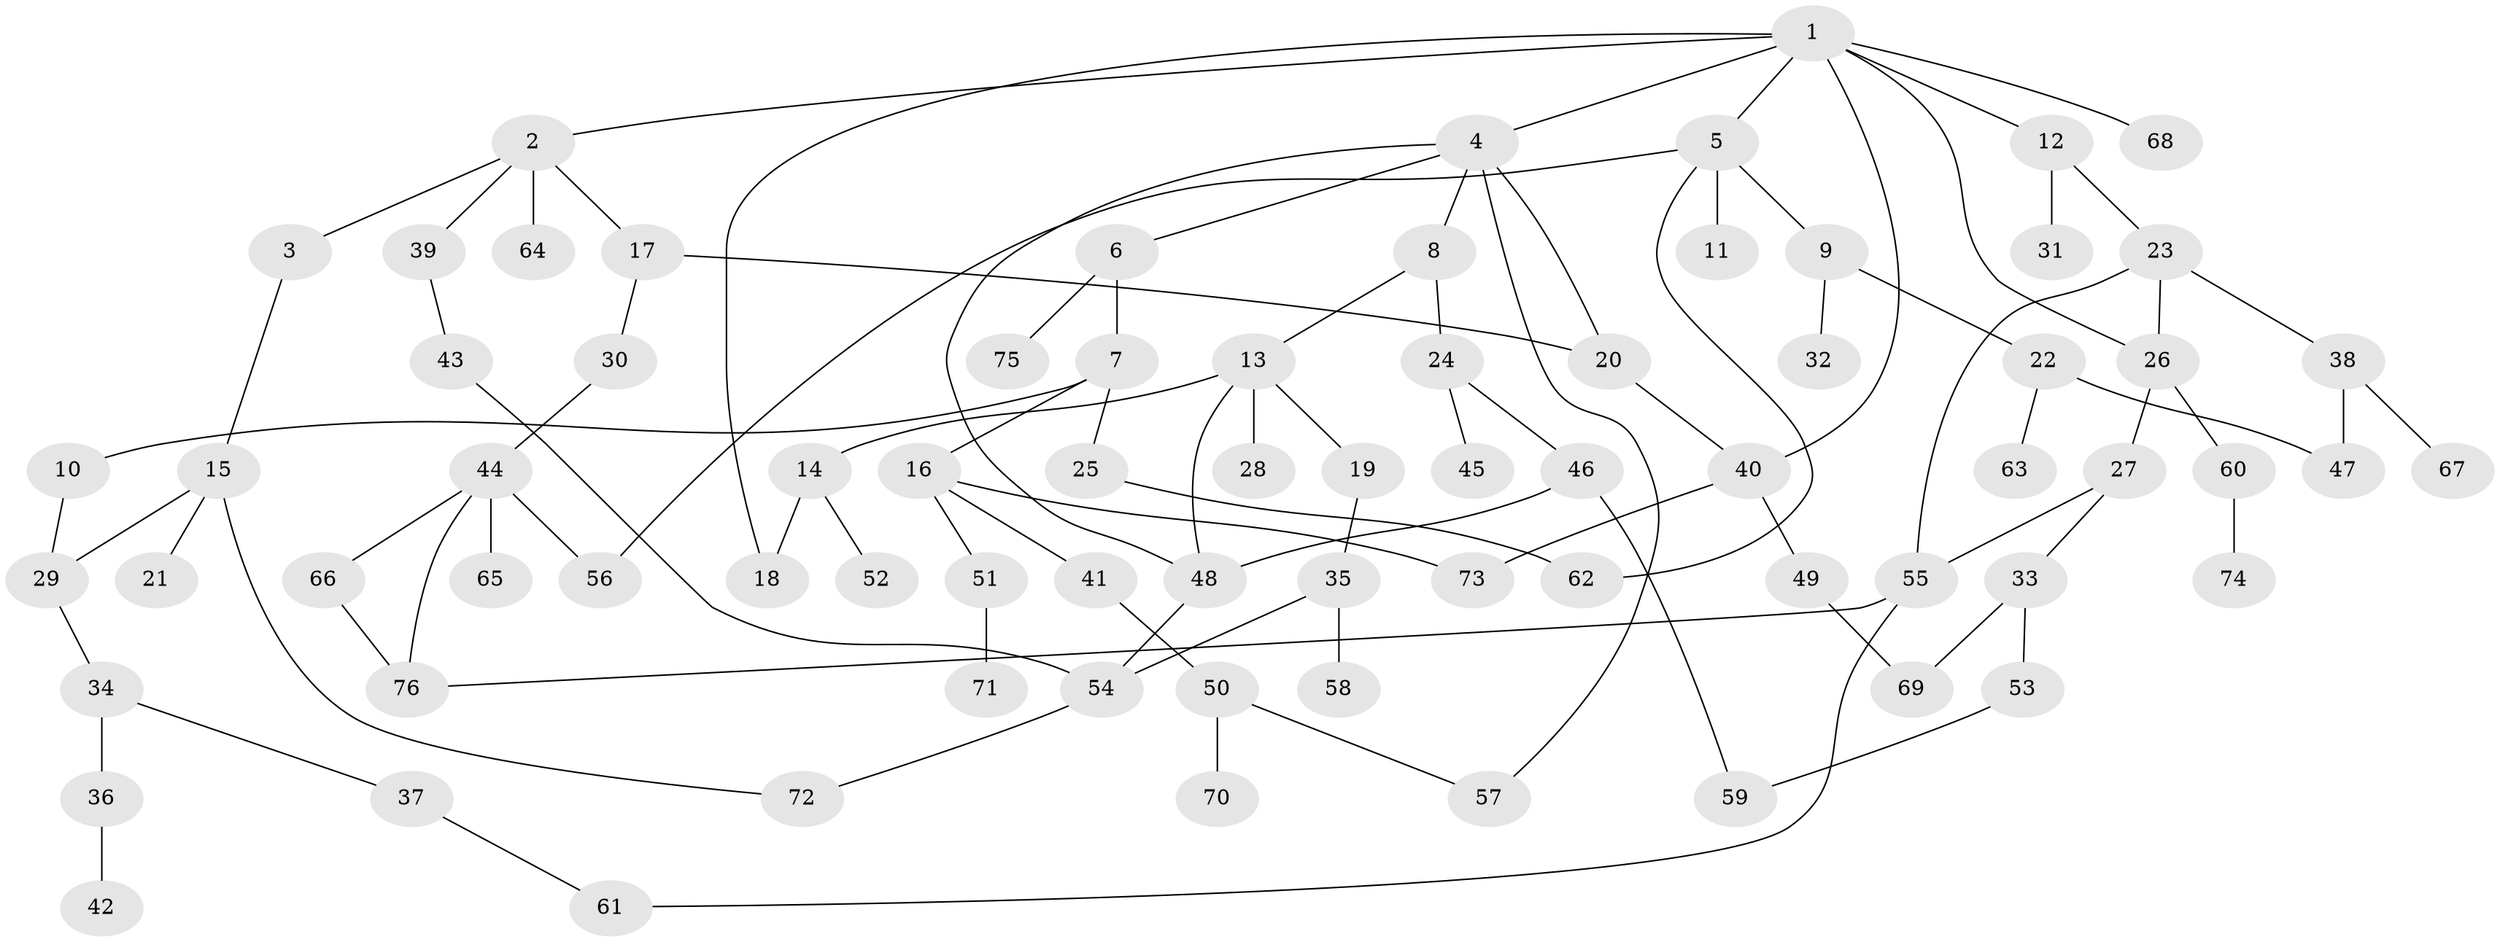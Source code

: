 // Generated by graph-tools (version 1.1) at 2025/34/03/09/25 02:34:19]
// undirected, 76 vertices, 96 edges
graph export_dot {
graph [start="1"]
  node [color=gray90,style=filled];
  1;
  2;
  3;
  4;
  5;
  6;
  7;
  8;
  9;
  10;
  11;
  12;
  13;
  14;
  15;
  16;
  17;
  18;
  19;
  20;
  21;
  22;
  23;
  24;
  25;
  26;
  27;
  28;
  29;
  30;
  31;
  32;
  33;
  34;
  35;
  36;
  37;
  38;
  39;
  40;
  41;
  42;
  43;
  44;
  45;
  46;
  47;
  48;
  49;
  50;
  51;
  52;
  53;
  54;
  55;
  56;
  57;
  58;
  59;
  60;
  61;
  62;
  63;
  64;
  65;
  66;
  67;
  68;
  69;
  70;
  71;
  72;
  73;
  74;
  75;
  76;
  1 -- 2;
  1 -- 4;
  1 -- 5;
  1 -- 12;
  1 -- 18;
  1 -- 68;
  1 -- 26;
  1 -- 40;
  2 -- 3;
  2 -- 17;
  2 -- 39;
  2 -- 64;
  3 -- 15;
  4 -- 6;
  4 -- 8;
  4 -- 48;
  4 -- 57;
  4 -- 20;
  5 -- 9;
  5 -- 11;
  5 -- 56;
  5 -- 62;
  6 -- 7;
  6 -- 75;
  7 -- 10;
  7 -- 16;
  7 -- 25;
  8 -- 13;
  8 -- 24;
  9 -- 22;
  9 -- 32;
  10 -- 29;
  12 -- 23;
  12 -- 31;
  13 -- 14;
  13 -- 19;
  13 -- 28;
  13 -- 48;
  14 -- 52;
  14 -- 18;
  15 -- 21;
  15 -- 29;
  15 -- 72;
  16 -- 41;
  16 -- 51;
  16 -- 73;
  17 -- 20;
  17 -- 30;
  19 -- 35;
  20 -- 40;
  22 -- 47;
  22 -- 63;
  23 -- 26;
  23 -- 38;
  23 -- 55;
  24 -- 45;
  24 -- 46;
  25 -- 62;
  26 -- 27;
  26 -- 60;
  27 -- 33;
  27 -- 55;
  29 -- 34;
  30 -- 44;
  33 -- 53;
  33 -- 69;
  34 -- 36;
  34 -- 37;
  35 -- 54;
  35 -- 58;
  36 -- 42;
  37 -- 61;
  38 -- 67;
  38 -- 47;
  39 -- 43;
  40 -- 49;
  40 -- 73;
  41 -- 50;
  43 -- 54;
  44 -- 65;
  44 -- 66;
  44 -- 76;
  44 -- 56;
  46 -- 48;
  46 -- 59;
  48 -- 54;
  49 -- 69;
  50 -- 70;
  50 -- 57;
  51 -- 71;
  53 -- 59;
  54 -- 72;
  55 -- 76;
  55 -- 61;
  60 -- 74;
  66 -- 76;
}
